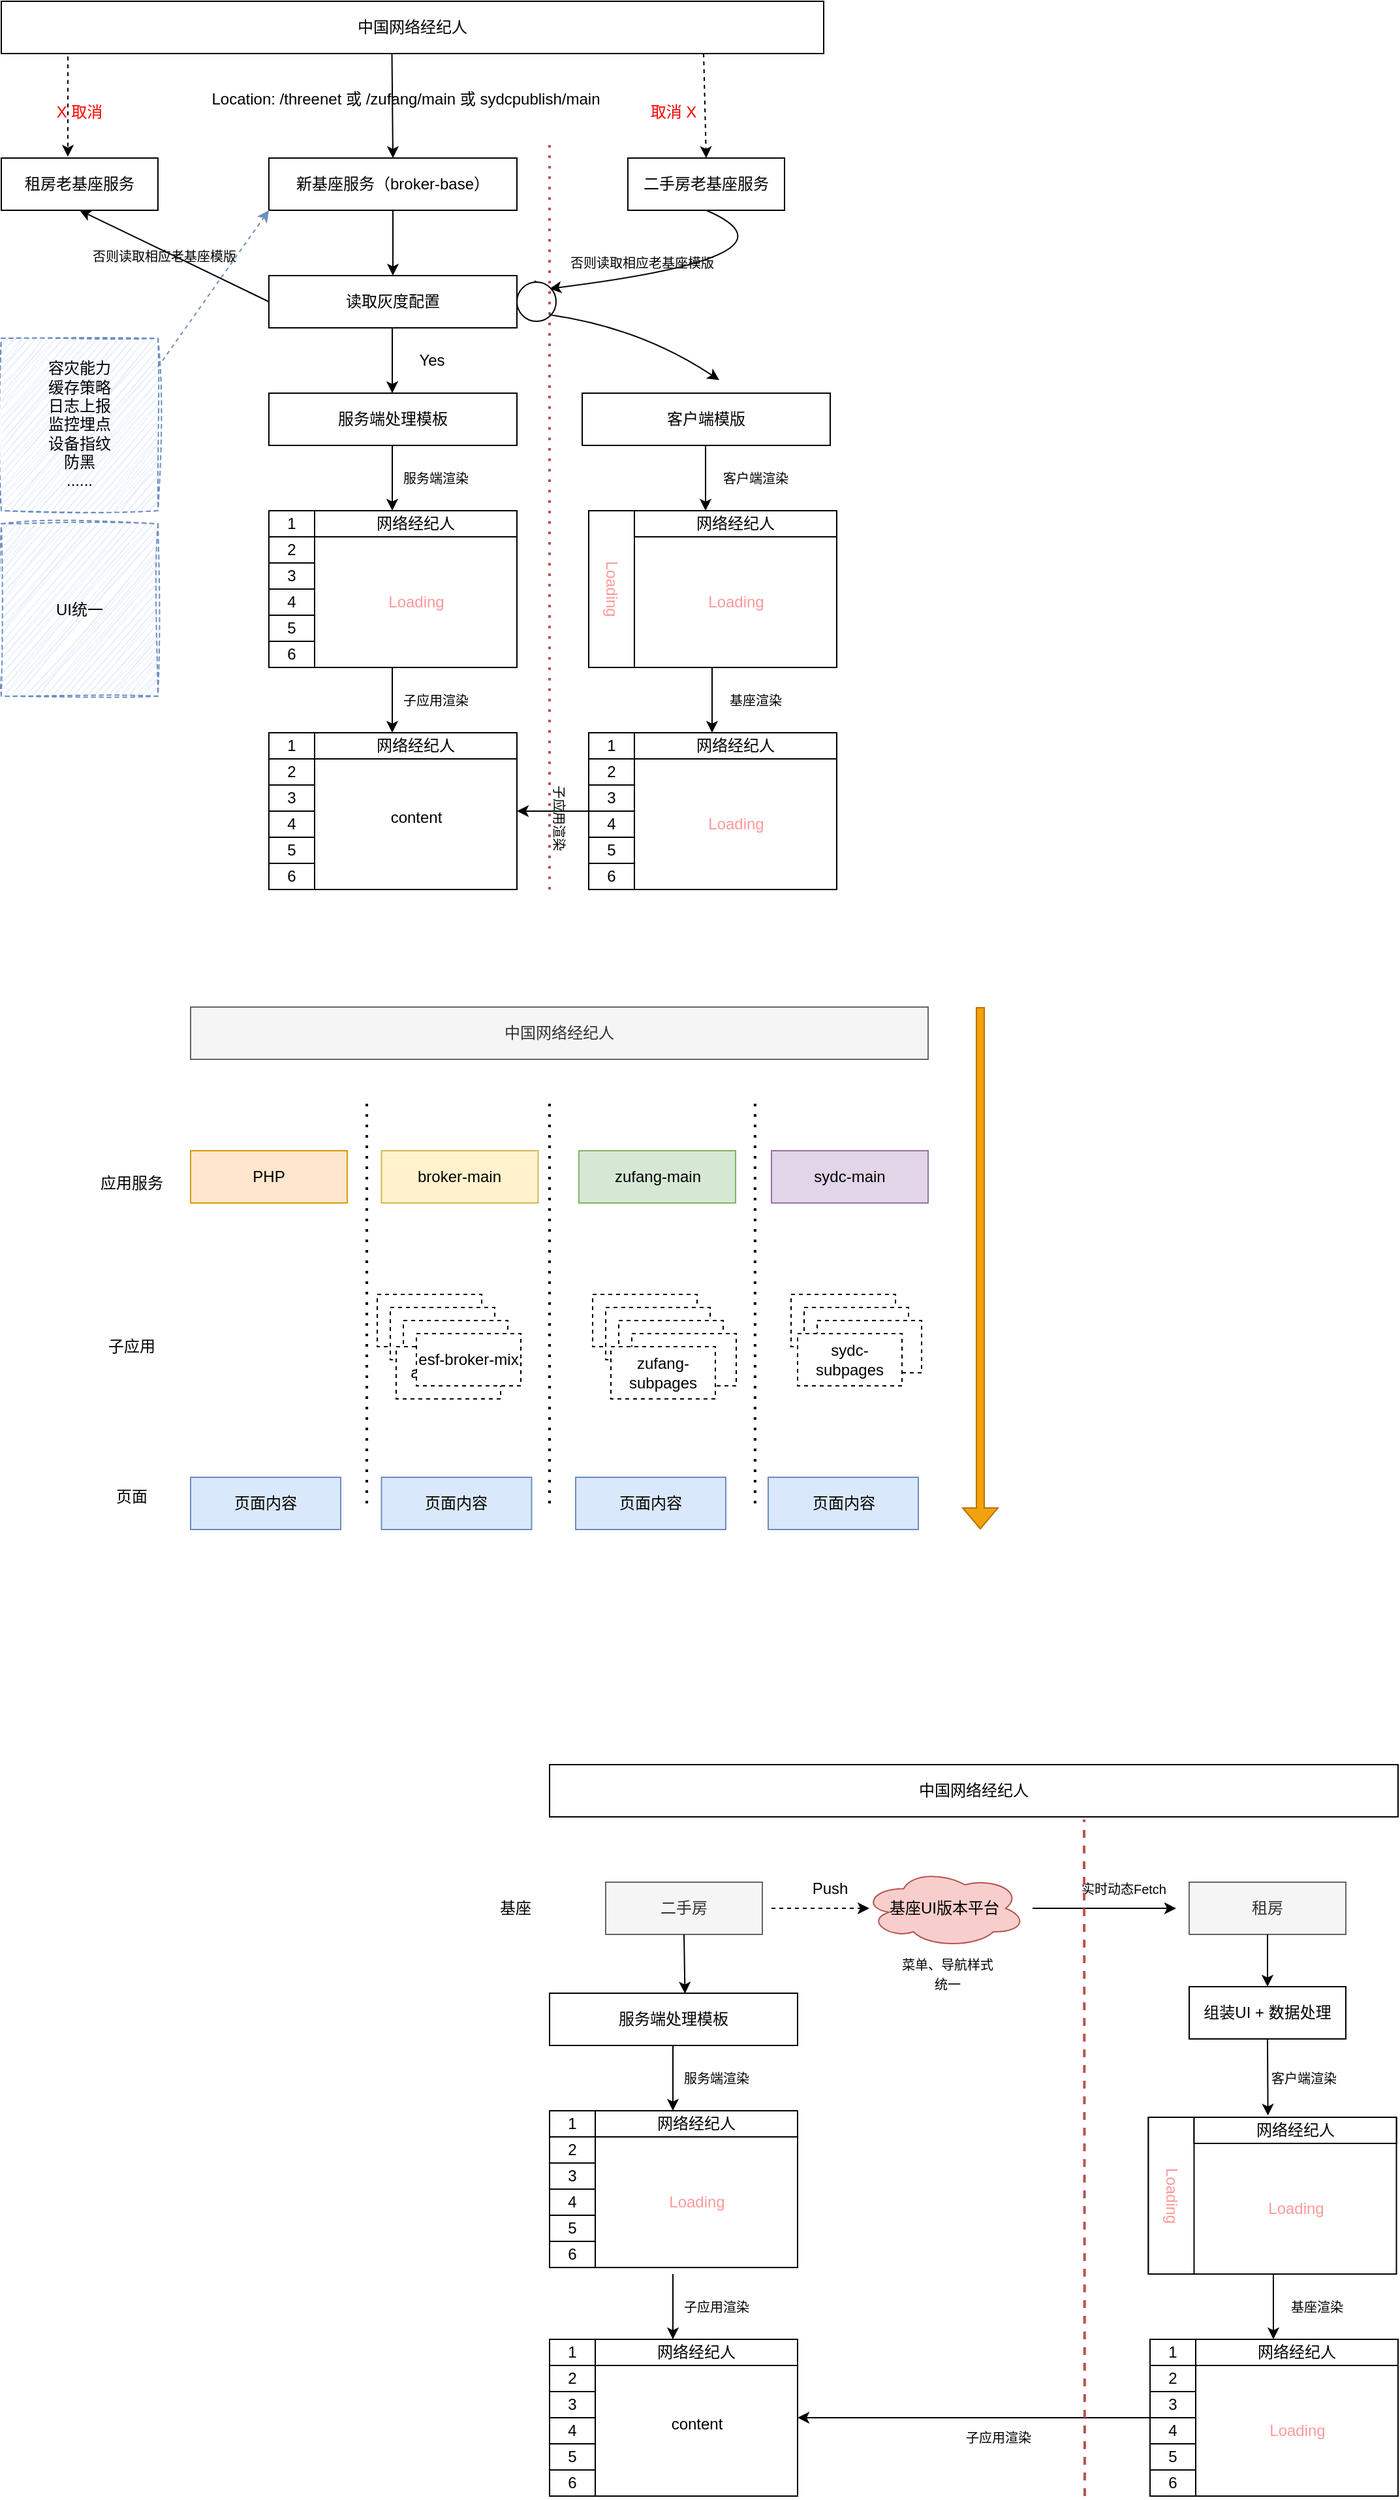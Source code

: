 <mxfile version="22.1.3" type="github">
  <diagram name="第 1 页" id="KboBQO40LJ166vQfK9up">
    <mxGraphModel dx="1593" dy="1011" grid="1" gridSize="10" guides="1" tooltips="1" connect="1" arrows="1" fold="1" page="1" pageScale="1" pageWidth="1654" pageHeight="2336" math="0" shadow="0">
      <root>
        <mxCell id="0" />
        <mxCell id="1" parent="0" />
        <mxCell id="LZNmQ3xyyFpSb8-bCFY_-2" value="中国网络经纪人" style="rounded=0;whiteSpace=wrap;html=1;" parent="1" vertex="1">
          <mxGeometry x="320" y="50" width="630" height="40" as="geometry" />
        </mxCell>
        <mxCell id="CjFGkRXVxmC30UTL341p-1" value="二手房老基座服务" style="rounded=0;whiteSpace=wrap;html=1;" vertex="1" parent="1">
          <mxGeometry x="800" y="170" width="120" height="40" as="geometry" />
        </mxCell>
        <mxCell id="CjFGkRXVxmC30UTL341p-2" value="新基座服务（broker-base）" style="rounded=0;whiteSpace=wrap;html=1;" vertex="1" parent="1">
          <mxGeometry x="525" y="170" width="190" height="40" as="geometry" />
        </mxCell>
        <mxCell id="CjFGkRXVxmC30UTL341p-3" value="租房老基座服务" style="rounded=0;whiteSpace=wrap;html=1;" vertex="1" parent="1">
          <mxGeometry x="320" y="170" width="120" height="40" as="geometry" />
        </mxCell>
        <mxCell id="CjFGkRXVxmC30UTL341p-8" value="读取灰度配置" style="rounded=0;whiteSpace=wrap;html=1;" vertex="1" parent="1">
          <mxGeometry x="525" y="260" width="190" height="40" as="geometry" />
        </mxCell>
        <mxCell id="CjFGkRXVxmC30UTL341p-9" value="服务端处理模板" style="rounded=0;whiteSpace=wrap;html=1;" vertex="1" parent="1">
          <mxGeometry x="525" y="350" width="190" height="40" as="geometry" />
        </mxCell>
        <mxCell id="CjFGkRXVxmC30UTL341p-10" value="" style="rounded=0;whiteSpace=wrap;html=1;" vertex="1" parent="1">
          <mxGeometry x="525" y="440" width="190" height="120" as="geometry" />
        </mxCell>
        <mxCell id="CjFGkRXVxmC30UTL341p-11" value="" style="endArrow=classic;html=1;rounded=0;exitX=0.5;exitY=1;exitDx=0;exitDy=0;entryX=0.5;entryY=0;entryDx=0;entryDy=0;" edge="1" parent="1" source="CjFGkRXVxmC30UTL341p-2" target="CjFGkRXVxmC30UTL341p-8">
          <mxGeometry width="50" height="50" relative="1" as="geometry">
            <mxPoint x="290" y="490" as="sourcePoint" />
            <mxPoint x="620" y="250" as="targetPoint" />
          </mxGeometry>
        </mxCell>
        <mxCell id="CjFGkRXVxmC30UTL341p-12" value="" style="endArrow=classic;html=1;rounded=0;exitX=0.5;exitY=1;exitDx=0;exitDy=0;entryX=0.5;entryY=0;entryDx=0;entryDy=0;" edge="1" parent="1">
          <mxGeometry width="50" height="50" relative="1" as="geometry">
            <mxPoint x="619.5" y="300" as="sourcePoint" />
            <mxPoint x="619.5" y="350" as="targetPoint" />
          </mxGeometry>
        </mxCell>
        <mxCell id="CjFGkRXVxmC30UTL341p-13" value="" style="endArrow=classic;html=1;rounded=0;exitX=0.5;exitY=1;exitDx=0;exitDy=0;entryX=0.5;entryY=0;entryDx=0;entryDy=0;" edge="1" parent="1">
          <mxGeometry width="50" height="50" relative="1" as="geometry">
            <mxPoint x="619.5" y="390" as="sourcePoint" />
            <mxPoint x="619.5" y="440" as="targetPoint" />
          </mxGeometry>
        </mxCell>
        <mxCell id="CjFGkRXVxmC30UTL341p-15" value="1" style="rounded=0;whiteSpace=wrap;html=1;" vertex="1" parent="1">
          <mxGeometry x="525" y="440" width="35" height="20" as="geometry" />
        </mxCell>
        <mxCell id="CjFGkRXVxmC30UTL341p-16" value="2" style="rounded=0;whiteSpace=wrap;html=1;" vertex="1" parent="1">
          <mxGeometry x="525" y="460" width="35" height="20" as="geometry" />
        </mxCell>
        <mxCell id="CjFGkRXVxmC30UTL341p-17" value="网络经纪人" style="rounded=0;whiteSpace=wrap;html=1;" vertex="1" parent="1">
          <mxGeometry x="560" y="440" width="155" height="20" as="geometry" />
        </mxCell>
        <mxCell id="CjFGkRXVxmC30UTL341p-18" value="3" style="rounded=0;whiteSpace=wrap;html=1;" vertex="1" parent="1">
          <mxGeometry x="525" y="480" width="35" height="20" as="geometry" />
        </mxCell>
        <mxCell id="CjFGkRXVxmC30UTL341p-19" value="4" style="rounded=0;whiteSpace=wrap;html=1;" vertex="1" parent="1">
          <mxGeometry x="525" y="500" width="35" height="20" as="geometry" />
        </mxCell>
        <mxCell id="CjFGkRXVxmC30UTL341p-20" value="5" style="rounded=0;whiteSpace=wrap;html=1;" vertex="1" parent="1">
          <mxGeometry x="525" y="520" width="35" height="20" as="geometry" />
        </mxCell>
        <mxCell id="CjFGkRXVxmC30UTL341p-21" value="6" style="rounded=0;whiteSpace=wrap;html=1;" vertex="1" parent="1">
          <mxGeometry x="525" y="540" width="35" height="20" as="geometry" />
        </mxCell>
        <mxCell id="CjFGkRXVxmC30UTL341p-22" value="&lt;font color=&quot;#ff9999&quot;&gt;Loading&lt;/font&gt;" style="rounded=0;whiteSpace=wrap;html=1;strokeColor=none;" vertex="1" parent="1">
          <mxGeometry x="578" y="480" width="120" height="60" as="geometry" />
        </mxCell>
        <mxCell id="CjFGkRXVxmC30UTL341p-23" value="" style="rounded=0;whiteSpace=wrap;html=1;" vertex="1" parent="1">
          <mxGeometry x="525" y="610" width="190" height="120" as="geometry" />
        </mxCell>
        <mxCell id="CjFGkRXVxmC30UTL341p-24" value="1" style="rounded=0;whiteSpace=wrap;html=1;" vertex="1" parent="1">
          <mxGeometry x="525" y="610" width="35" height="20" as="geometry" />
        </mxCell>
        <mxCell id="CjFGkRXVxmC30UTL341p-25" value="2" style="rounded=0;whiteSpace=wrap;html=1;" vertex="1" parent="1">
          <mxGeometry x="525" y="630" width="35" height="20" as="geometry" />
        </mxCell>
        <mxCell id="CjFGkRXVxmC30UTL341p-26" value="网络经纪人" style="rounded=0;whiteSpace=wrap;html=1;" vertex="1" parent="1">
          <mxGeometry x="560" y="610" width="155" height="20" as="geometry" />
        </mxCell>
        <mxCell id="CjFGkRXVxmC30UTL341p-27" value="3" style="rounded=0;whiteSpace=wrap;html=1;" vertex="1" parent="1">
          <mxGeometry x="525" y="650" width="35" height="20" as="geometry" />
        </mxCell>
        <mxCell id="CjFGkRXVxmC30UTL341p-28" value="4" style="rounded=0;whiteSpace=wrap;html=1;" vertex="1" parent="1">
          <mxGeometry x="525" y="670" width="35" height="20" as="geometry" />
        </mxCell>
        <mxCell id="CjFGkRXVxmC30UTL341p-29" value="5" style="rounded=0;whiteSpace=wrap;html=1;" vertex="1" parent="1">
          <mxGeometry x="525" y="690" width="35" height="20" as="geometry" />
        </mxCell>
        <mxCell id="CjFGkRXVxmC30UTL341p-30" value="6" style="rounded=0;whiteSpace=wrap;html=1;" vertex="1" parent="1">
          <mxGeometry x="525" y="710" width="35" height="20" as="geometry" />
        </mxCell>
        <mxCell id="CjFGkRXVxmC30UTL341p-33" value="content" style="text;html=1;strokeColor=none;fillColor=none;align=center;verticalAlign=middle;whiteSpace=wrap;rounded=0;" vertex="1" parent="1">
          <mxGeometry x="607.5" y="660" width="60" height="30" as="geometry" />
        </mxCell>
        <mxCell id="CjFGkRXVxmC30UTL341p-34" value="" style="endArrow=classic;html=1;rounded=0;exitX=0.5;exitY=1;exitDx=0;exitDy=0;entryX=0.5;entryY=0;entryDx=0;entryDy=0;" edge="1" parent="1">
          <mxGeometry width="50" height="50" relative="1" as="geometry">
            <mxPoint x="619.5" y="560" as="sourcePoint" />
            <mxPoint x="619.5" y="610" as="targetPoint" />
          </mxGeometry>
        </mxCell>
        <mxCell id="CjFGkRXVxmC30UTL341p-35" value="" style="endArrow=classic;html=1;rounded=0;exitX=0.475;exitY=1;exitDx=0;exitDy=0;entryX=0.5;entryY=0;entryDx=0;entryDy=0;exitPerimeter=0;" edge="1" parent="1" source="LZNmQ3xyyFpSb8-bCFY_-2" target="CjFGkRXVxmC30UTL341p-2">
          <mxGeometry width="50" height="50" relative="1" as="geometry">
            <mxPoint x="630" y="160" as="sourcePoint" />
            <mxPoint x="680" y="110" as="targetPoint" />
          </mxGeometry>
        </mxCell>
        <mxCell id="CjFGkRXVxmC30UTL341p-36" value="Location: /threenet 或 /zufang/main 或 sydcpublish/main" style="text;html=1;strokeColor=none;fillColor=none;align=center;verticalAlign=middle;whiteSpace=wrap;rounded=0;" vertex="1" parent="1">
          <mxGeometry x="450" y="110" width="360" height="30" as="geometry" />
        </mxCell>
        <mxCell id="CjFGkRXVxmC30UTL341p-37" value="" style="endArrow=classic;html=1;rounded=0;exitX=0.854;exitY=1;exitDx=0;exitDy=0;exitPerimeter=0;entryX=0.5;entryY=0;entryDx=0;entryDy=0;dashed=1;" edge="1" parent="1" source="LZNmQ3xyyFpSb8-bCFY_-2" target="CjFGkRXVxmC30UTL341p-1">
          <mxGeometry width="50" height="50" relative="1" as="geometry">
            <mxPoint x="920" y="130" as="sourcePoint" />
            <mxPoint x="970" y="80" as="targetPoint" />
          </mxGeometry>
        </mxCell>
        <mxCell id="CjFGkRXVxmC30UTL341p-38" value="" style="endArrow=classic;html=1;rounded=0;exitX=0.081;exitY=1.056;exitDx=0;exitDy=0;exitPerimeter=0;entryX=0.425;entryY=-0.025;entryDx=0;entryDy=0;entryPerimeter=0;dashed=1;" edge="1" parent="1" source="LZNmQ3xyyFpSb8-bCFY_-2" target="CjFGkRXVxmC30UTL341p-3">
          <mxGeometry width="50" height="50" relative="1" as="geometry">
            <mxPoint x="450" y="90" as="sourcePoint" />
            <mxPoint x="541" y="170" as="targetPoint" />
          </mxGeometry>
        </mxCell>
        <mxCell id="CjFGkRXVxmC30UTL341p-39" value="&lt;font color=&quot;#ff0000&quot;&gt;X 取消&lt;/font&gt;" style="text;html=1;strokeColor=none;fillColor=none;align=center;verticalAlign=middle;whiteSpace=wrap;rounded=0;" vertex="1" parent="1">
          <mxGeometry x="350" y="120" width="60" height="30" as="geometry" />
        </mxCell>
        <mxCell id="CjFGkRXVxmC30UTL341p-40" value="&lt;font color=&quot;#ff0000&quot;&gt;取消 X&lt;/font&gt;" style="text;html=1;strokeColor=none;fillColor=none;align=center;verticalAlign=middle;whiteSpace=wrap;rounded=0;" vertex="1" parent="1">
          <mxGeometry x="805" y="120" width="60" height="30" as="geometry" />
        </mxCell>
        <mxCell id="CjFGkRXVxmC30UTL341p-41" value="Yes" style="text;html=1;strokeColor=none;fillColor=none;align=center;verticalAlign=middle;whiteSpace=wrap;rounded=0;" vertex="1" parent="1">
          <mxGeometry x="620" y="310" width="60" height="30" as="geometry" />
        </mxCell>
        <mxCell id="CjFGkRXVxmC30UTL341p-43" value="" style="curved=1;endArrow=classic;html=1;rounded=0;exitX=0.5;exitY=1;exitDx=0;exitDy=0;" edge="1" parent="1" source="CjFGkRXVxmC30UTL341p-1">
          <mxGeometry width="50" height="50" relative="1" as="geometry">
            <mxPoint x="901.96" y="265" as="sourcePoint" />
            <mxPoint x="740" y="270" as="targetPoint" />
            <Array as="points">
              <mxPoint x="941.96" y="245" />
            </Array>
          </mxGeometry>
        </mxCell>
        <mxCell id="CjFGkRXVxmC30UTL341p-44" value="" style="curved=1;endArrow=classic;html=1;rounded=0;exitX=0;exitY=0.5;exitDx=0;exitDy=0;entryX=0.5;entryY=1;entryDx=0;entryDy=0;" edge="1" parent="1" source="CjFGkRXVxmC30UTL341p-8" target="CjFGkRXVxmC30UTL341p-3">
          <mxGeometry width="50" height="50" relative="1" as="geometry">
            <mxPoint x="300" y="300" as="sourcePoint" />
            <mxPoint x="460" y="190" as="targetPoint" />
            <Array as="points" />
          </mxGeometry>
        </mxCell>
        <mxCell id="CjFGkRXVxmC30UTL341p-45" value="&lt;font style=&quot;font-size: 10px;&quot;&gt;否则读取相应老基座模版&lt;/font&gt;" style="text;html=1;strokeColor=none;fillColor=none;align=center;verticalAlign=middle;whiteSpace=wrap;rounded=0;" vertex="1" parent="1">
          <mxGeometry x="731.25" y="235" width="160" height="30" as="geometry" />
        </mxCell>
        <mxCell id="CjFGkRXVxmC30UTL341p-49" value="&lt;font style=&quot;font-size: 10px;&quot;&gt;否则读取相应老基座模版&lt;/font&gt;" style="text;html=1;strokeColor=none;fillColor=none;align=center;verticalAlign=middle;whiteSpace=wrap;rounded=0;" vertex="1" parent="1">
          <mxGeometry x="365" y="230" width="160" height="30" as="geometry" />
        </mxCell>
        <mxCell id="CjFGkRXVxmC30UTL341p-50" value="&lt;font style=&quot;font-size: 10px;&quot;&gt;服务端渲染&lt;/font&gt;" style="text;html=1;strokeColor=none;fillColor=none;align=center;verticalAlign=middle;whiteSpace=wrap;rounded=0;" vertex="1" parent="1">
          <mxGeometry x="608" y="400" width="90" height="30" as="geometry" />
        </mxCell>
        <mxCell id="CjFGkRXVxmC30UTL341p-51" value="客户端模版" style="rounded=0;whiteSpace=wrap;html=1;" vertex="1" parent="1">
          <mxGeometry x="765" y="350" width="190" height="40" as="geometry" />
        </mxCell>
        <mxCell id="CjFGkRXVxmC30UTL341p-54" value="" style="endArrow=classic;html=1;rounded=0;entryX=0.447;entryY=-0.05;entryDx=0;entryDy=0;entryPerimeter=0;" edge="1" parent="1" target="CjFGkRXVxmC30UTL341p-53">
          <mxGeometry width="50" height="50" relative="1" as="geometry">
            <mxPoint x="740" y="280" as="sourcePoint" />
            <mxPoint x="850" y="348" as="targetPoint" />
          </mxGeometry>
        </mxCell>
        <mxCell id="CjFGkRXVxmC30UTL341p-53" value="" style="ellipse;whiteSpace=wrap;html=1;aspect=fixed;" vertex="1" parent="1">
          <mxGeometry x="715" y="265" width="30" height="30" as="geometry" />
        </mxCell>
        <mxCell id="CjFGkRXVxmC30UTL341p-55" value="" style="rounded=0;whiteSpace=wrap;html=1;" vertex="1" parent="1">
          <mxGeometry x="770" y="440" width="190" height="120" as="geometry" />
        </mxCell>
        <mxCell id="CjFGkRXVxmC30UTL341p-56" value="" style="rounded=0;whiteSpace=wrap;html=1;" vertex="1" parent="1">
          <mxGeometry x="770" y="440" width="35" height="120" as="geometry" />
        </mxCell>
        <mxCell id="CjFGkRXVxmC30UTL341p-58" value="网络经纪人" style="rounded=0;whiteSpace=wrap;html=1;" vertex="1" parent="1">
          <mxGeometry x="805" y="440" width="155" height="20" as="geometry" />
        </mxCell>
        <mxCell id="CjFGkRXVxmC30UTL341p-63" value="&lt;font color=&quot;#ff9999&quot;&gt;Loading&lt;/font&gt;" style="rounded=0;whiteSpace=wrap;html=1;strokeColor=none;" vertex="1" parent="1">
          <mxGeometry x="823" y="480" width="120" height="60" as="geometry" />
        </mxCell>
        <mxCell id="CjFGkRXVxmC30UTL341p-64" value="" style="rounded=0;whiteSpace=wrap;html=1;" vertex="1" parent="1">
          <mxGeometry x="770" y="610" width="190" height="120" as="geometry" />
        </mxCell>
        <mxCell id="CjFGkRXVxmC30UTL341p-65" value="1" style="rounded=0;whiteSpace=wrap;html=1;" vertex="1" parent="1">
          <mxGeometry x="770" y="610" width="35" height="20" as="geometry" />
        </mxCell>
        <mxCell id="CjFGkRXVxmC30UTL341p-66" value="2" style="rounded=0;whiteSpace=wrap;html=1;" vertex="1" parent="1">
          <mxGeometry x="770" y="630" width="35" height="20" as="geometry" />
        </mxCell>
        <mxCell id="CjFGkRXVxmC30UTL341p-67" value="网络经纪人" style="rounded=0;whiteSpace=wrap;html=1;" vertex="1" parent="1">
          <mxGeometry x="805" y="610" width="155" height="20" as="geometry" />
        </mxCell>
        <mxCell id="CjFGkRXVxmC30UTL341p-68" value="3" style="rounded=0;whiteSpace=wrap;html=1;" vertex="1" parent="1">
          <mxGeometry x="770" y="650" width="35" height="20" as="geometry" />
        </mxCell>
        <mxCell id="CjFGkRXVxmC30UTL341p-69" value="4" style="rounded=0;whiteSpace=wrap;html=1;" vertex="1" parent="1">
          <mxGeometry x="770" y="670" width="35" height="20" as="geometry" />
        </mxCell>
        <mxCell id="CjFGkRXVxmC30UTL341p-70" value="5" style="rounded=0;whiteSpace=wrap;html=1;" vertex="1" parent="1">
          <mxGeometry x="770" y="690" width="35" height="20" as="geometry" />
        </mxCell>
        <mxCell id="CjFGkRXVxmC30UTL341p-71" value="6" style="rounded=0;whiteSpace=wrap;html=1;" vertex="1" parent="1">
          <mxGeometry x="770" y="710" width="35" height="20" as="geometry" />
        </mxCell>
        <mxCell id="CjFGkRXVxmC30UTL341p-73" value="" style="endArrow=classic;html=1;rounded=0;exitX=0.5;exitY=1;exitDx=0;exitDy=0;entryX=0.5;entryY=0;entryDx=0;entryDy=0;" edge="1" parent="1">
          <mxGeometry width="50" height="50" relative="1" as="geometry">
            <mxPoint x="864.5" y="560" as="sourcePoint" />
            <mxPoint x="864.5" y="610" as="targetPoint" />
          </mxGeometry>
        </mxCell>
        <mxCell id="CjFGkRXVxmC30UTL341p-74" value="&lt;font style=&quot;font-size: 10px;&quot;&gt;客户端渲染&lt;/font&gt;" style="text;html=1;strokeColor=none;fillColor=none;align=center;verticalAlign=middle;whiteSpace=wrap;rounded=0;" vertex="1" parent="1">
          <mxGeometry x="853" y="400" width="90" height="30" as="geometry" />
        </mxCell>
        <mxCell id="CjFGkRXVxmC30UTL341p-75" value="&lt;font color=&quot;#ff9999&quot;&gt;Loading&lt;/font&gt;" style="rounded=0;whiteSpace=wrap;html=1;strokeColor=none;rotation=90;" vertex="1" parent="1">
          <mxGeometry x="731.25" y="485" width="112.5" height="30" as="geometry" />
        </mxCell>
        <mxCell id="CjFGkRXVxmC30UTL341p-77" value="&lt;font color=&quot;#ff9999&quot;&gt;Loading&lt;/font&gt;" style="rounded=0;whiteSpace=wrap;html=1;strokeColor=none;" vertex="1" parent="1">
          <mxGeometry x="823" y="650" width="120" height="60" as="geometry" />
        </mxCell>
        <mxCell id="CjFGkRXVxmC30UTL341p-78" value="" style="endArrow=classic;html=1;rounded=0;exitX=0.5;exitY=1;exitDx=0;exitDy=0;entryX=0.5;entryY=0;entryDx=0;entryDy=0;" edge="1" parent="1">
          <mxGeometry width="50" height="50" relative="1" as="geometry">
            <mxPoint x="859.5" y="390" as="sourcePoint" />
            <mxPoint x="859.5" y="440" as="targetPoint" />
          </mxGeometry>
        </mxCell>
        <mxCell id="CjFGkRXVxmC30UTL341p-79" value="" style="endArrow=classic;html=1;rounded=0;exitX=0;exitY=0;exitDx=0;exitDy=0;entryX=1;entryY=0.5;entryDx=0;entryDy=0;" edge="1" parent="1" source="CjFGkRXVxmC30UTL341p-69" target="CjFGkRXVxmC30UTL341p-23">
          <mxGeometry width="50" height="50" relative="1" as="geometry">
            <mxPoint x="884.5" y="580" as="sourcePoint" />
            <mxPoint x="884.5" y="630" as="targetPoint" />
          </mxGeometry>
        </mxCell>
        <mxCell id="CjFGkRXVxmC30UTL341p-81" value="中国网络经纪人" style="rounded=0;whiteSpace=wrap;html=1;fillColor=#f5f5f5;fontColor=#333333;strokeColor=#666666;" vertex="1" parent="1">
          <mxGeometry x="465" y="820" width="565" height="40" as="geometry" />
        </mxCell>
        <mxCell id="CjFGkRXVxmC30UTL341p-82" value="PHP" style="rounded=0;whiteSpace=wrap;html=1;fillColor=#ffe6cc;strokeColor=#d79b00;" vertex="1" parent="1">
          <mxGeometry x="465" y="930" width="120" height="40" as="geometry" />
        </mxCell>
        <mxCell id="CjFGkRXVxmC30UTL341p-83" value="broker-main" style="rounded=0;whiteSpace=wrap;html=1;fillColor=#fff2cc;strokeColor=#d6b656;" vertex="1" parent="1">
          <mxGeometry x="611.25" y="930" width="120" height="40" as="geometry" />
        </mxCell>
        <mxCell id="CjFGkRXVxmC30UTL341p-84" value="租房" style="rounded=0;whiteSpace=wrap;html=1;fillColor=#f5f5f5;fontColor=#333333;strokeColor=#666666;" vertex="1" parent="1">
          <mxGeometry x="1230" y="1490" width="120" height="40" as="geometry" />
        </mxCell>
        <mxCell id="CjFGkRXVxmC30UTL341p-85" value="sydc-main" style="rounded=0;whiteSpace=wrap;html=1;fillColor=#e1d5e7;strokeColor=#9673a6;" vertex="1" parent="1">
          <mxGeometry x="910" y="930" width="120" height="40" as="geometry" />
        </mxCell>
        <mxCell id="CjFGkRXVxmC30UTL341p-86" value="broker-web" style="rounded=0;whiteSpace=wrap;html=1;dashed=1;" vertex="1" parent="1">
          <mxGeometry x="608" y="1040" width="80" height="40" as="geometry" />
        </mxCell>
        <mxCell id="CjFGkRXVxmC30UTL341p-87" value="esf-web" style="rounded=0;whiteSpace=wrap;html=1;dashed=1;" vertex="1" parent="1">
          <mxGeometry x="618" y="1050" width="80" height="40" as="geometry" />
        </mxCell>
        <mxCell id="CjFGkRXVxmC30UTL341p-88" value="esf-shikan" style="rounded=0;whiteSpace=wrap;html=1;dashed=1;" vertex="1" parent="1">
          <mxGeometry x="628" y="1060" width="80" height="40" as="geometry" />
        </mxCell>
        <mxCell id="CjFGkRXVxmC30UTL341p-90" value="aifang-web" style="rounded=0;whiteSpace=wrap;html=1;dashed=1;" vertex="1" parent="1">
          <mxGeometry x="622.5" y="1080" width="80" height="40" as="geometry" />
        </mxCell>
        <mxCell id="CjFGkRXVxmC30UTL341p-91" value="..." style="rounded=0;whiteSpace=wrap;html=1;dashed=1;" vertex="1" parent="1">
          <mxGeometry x="773" y="1040" width="80" height="40" as="geometry" />
        </mxCell>
        <mxCell id="CjFGkRXVxmC30UTL341p-95" value="..." style="rounded=0;whiteSpace=wrap;html=1;dashed=1;" vertex="1" parent="1">
          <mxGeometry x="925" y="1040" width="80" height="40" as="geometry" />
        </mxCell>
        <mxCell id="CjFGkRXVxmC30UTL341p-97" value="页面内容" style="rounded=0;whiteSpace=wrap;html=1;fillColor=#dae8fc;strokeColor=#6c8ebf;" vertex="1" parent="1">
          <mxGeometry x="465" y="1180" width="115" height="40" as="geometry" />
        </mxCell>
        <mxCell id="CjFGkRXVxmC30UTL341p-103" value="" style="shape=flexArrow;endArrow=classic;html=1;rounded=0;endSize=5;startSize=5;strokeWidth=1;width=6;startWidth=16;endWidth=20;fillColor=#f0a30a;strokeColor=#BD7000;" edge="1" parent="1">
          <mxGeometry width="50" height="50" relative="1" as="geometry">
            <mxPoint x="1070" y="820" as="sourcePoint" />
            <mxPoint x="1070" y="1220" as="targetPoint" />
          </mxGeometry>
        </mxCell>
        <mxCell id="CjFGkRXVxmC30UTL341p-104" value="应用服务" style="text;html=1;strokeColor=none;fillColor=none;align=center;verticalAlign=middle;whiteSpace=wrap;rounded=0;" vertex="1" parent="1">
          <mxGeometry x="390" y="940" width="60" height="30" as="geometry" />
        </mxCell>
        <mxCell id="CjFGkRXVxmC30UTL341p-105" value="子应用" style="text;html=1;strokeColor=none;fillColor=none;align=center;verticalAlign=middle;whiteSpace=wrap;rounded=0;" vertex="1" parent="1">
          <mxGeometry x="390" y="1065" width="60" height="30" as="geometry" />
        </mxCell>
        <mxCell id="CjFGkRXVxmC30UTL341p-106" value="页面" style="text;html=1;strokeColor=none;fillColor=none;align=center;verticalAlign=middle;whiteSpace=wrap;rounded=0;" vertex="1" parent="1">
          <mxGeometry x="390" y="1180" width="60" height="30" as="geometry" />
        </mxCell>
        <mxCell id="CjFGkRXVxmC30UTL341p-107" value="&lt;span style=&quot;font-size: 10px;&quot;&gt;子应用渲染&lt;/span&gt;" style="text;html=1;strokeColor=none;fillColor=none;align=center;verticalAlign=middle;whiteSpace=wrap;rounded=0;" vertex="1" parent="1">
          <mxGeometry x="608" y="570" width="90" height="30" as="geometry" />
        </mxCell>
        <mxCell id="CjFGkRXVxmC30UTL341p-108" value="&lt;span style=&quot;font-size: 10px;&quot;&gt;基座渲染&lt;/span&gt;" style="text;html=1;strokeColor=none;fillColor=none;align=center;verticalAlign=middle;whiteSpace=wrap;rounded=0;" vertex="1" parent="1">
          <mxGeometry x="853" y="570" width="90" height="30" as="geometry" />
        </mxCell>
        <mxCell id="CjFGkRXVxmC30UTL341p-109" value="&lt;span style=&quot;font-size: 10px;&quot;&gt;子应用渲染&lt;/span&gt;" style="text;html=1;strokeColor=none;fillColor=none;align=center;verticalAlign=middle;whiteSpace=wrap;rounded=0;rotation=90;" vertex="1" parent="1">
          <mxGeometry x="702.5" y="660" width="90" height="30" as="geometry" />
        </mxCell>
        <mxCell id="CjFGkRXVxmC30UTL341p-110" value="" style="endArrow=none;dashed=1;html=1;dashPattern=1 3;strokeWidth=2;rounded=0;fillColor=#f8cecc;strokeColor=#b85450;" edge="1" parent="1">
          <mxGeometry width="50" height="50" relative="1" as="geometry">
            <mxPoint x="740" y="730" as="sourcePoint" />
            <mxPoint x="740" y="160" as="targetPoint" />
          </mxGeometry>
        </mxCell>
        <mxCell id="CjFGkRXVxmC30UTL341p-112" value="中国网络经纪人" style="rounded=0;whiteSpace=wrap;html=1;" vertex="1" parent="1">
          <mxGeometry x="740" y="1400" width="650" height="40" as="geometry" />
        </mxCell>
        <mxCell id="CjFGkRXVxmC30UTL341p-114" value="基座UI版本平台" style="ellipse;shape=cloud;whiteSpace=wrap;html=1;fillColor=#f8cecc;strokeColor=#b85450;" vertex="1" parent="1">
          <mxGeometry x="980" y="1480" width="125" height="60" as="geometry" />
        </mxCell>
        <mxCell id="CjFGkRXVxmC30UTL341p-115" value="二手房" style="rounded=0;whiteSpace=wrap;html=1;fillColor=#f5f5f5;strokeColor=#666666;fontColor=#333333;" vertex="1" parent="1">
          <mxGeometry x="783" y="1490" width="120" height="40" as="geometry" />
        </mxCell>
        <mxCell id="CjFGkRXVxmC30UTL341p-118" value="&lt;font style=&quot;font-size: 10px;&quot;&gt;实时动态Fetch&lt;/font&gt;" style="text;html=1;strokeColor=none;fillColor=none;align=center;verticalAlign=middle;whiteSpace=wrap;rounded=0;" vertex="1" parent="1">
          <mxGeometry x="1140" y="1480" width="80" height="30" as="geometry" />
        </mxCell>
        <mxCell id="CjFGkRXVxmC30UTL341p-119" value="" style="endArrow=classic;html=1;rounded=0;dashed=1;entryX=1;entryY=1;entryDx=0;entryDy=0;" edge="1" parent="1" target="CjFGkRXVxmC30UTL341p-121">
          <mxGeometry width="50" height="50" relative="1" as="geometry">
            <mxPoint x="910" y="1510" as="sourcePoint" />
            <mxPoint x="1000" y="1510" as="targetPoint" />
          </mxGeometry>
        </mxCell>
        <mxCell id="CjFGkRXVxmC30UTL341p-120" value="" style="endArrow=classic;html=1;rounded=0;" edge="1" parent="1">
          <mxGeometry width="50" height="50" relative="1" as="geometry">
            <mxPoint x="1110" y="1510" as="sourcePoint" />
            <mxPoint x="1220" y="1510" as="targetPoint" />
          </mxGeometry>
        </mxCell>
        <mxCell id="CjFGkRXVxmC30UTL341p-121" value="Push" style="text;html=1;strokeColor=none;fillColor=none;align=center;verticalAlign=middle;whiteSpace=wrap;rounded=0;" vertex="1" parent="1">
          <mxGeometry x="925" y="1480" width="60" height="30" as="geometry" />
        </mxCell>
        <mxCell id="CjFGkRXVxmC30UTL341p-122" value="基座" style="text;html=1;strokeColor=none;fillColor=none;align=center;verticalAlign=middle;whiteSpace=wrap;rounded=0;" vertex="1" parent="1">
          <mxGeometry x="688" y="1495" width="52" height="30" as="geometry" />
        </mxCell>
        <mxCell id="CjFGkRXVxmC30UTL341p-123" value="组装UI + 数据处理" style="rounded=0;whiteSpace=wrap;html=1;" vertex="1" parent="1">
          <mxGeometry x="1230" y="1570" width="120" height="40" as="geometry" />
        </mxCell>
        <mxCell id="CjFGkRXVxmC30UTL341p-124" value="" style="endArrow=classic;html=1;rounded=0;exitX=0.5;exitY=1;exitDx=0;exitDy=0;entryX=0.5;entryY=0;entryDx=0;entryDy=0;" edge="1" parent="1" source="CjFGkRXVxmC30UTL341p-84" target="CjFGkRXVxmC30UTL341p-123">
          <mxGeometry width="50" height="50" relative="1" as="geometry">
            <mxPoint x="820" y="1780" as="sourcePoint" />
            <mxPoint x="870" y="1730" as="targetPoint" />
          </mxGeometry>
        </mxCell>
        <mxCell id="CjFGkRXVxmC30UTL341p-126" value="" style="rounded=0;whiteSpace=wrap;html=1;" vertex="1" parent="1">
          <mxGeometry x="1198.75" y="1670" width="190" height="120" as="geometry" />
        </mxCell>
        <mxCell id="CjFGkRXVxmC30UTL341p-127" value="" style="rounded=0;whiteSpace=wrap;html=1;" vertex="1" parent="1">
          <mxGeometry x="1198.75" y="1670" width="35" height="120" as="geometry" />
        </mxCell>
        <mxCell id="CjFGkRXVxmC30UTL341p-128" value="网络经纪人" style="rounded=0;whiteSpace=wrap;html=1;" vertex="1" parent="1">
          <mxGeometry x="1233.75" y="1670" width="155" height="20" as="geometry" />
        </mxCell>
        <mxCell id="CjFGkRXVxmC30UTL341p-129" value="&lt;font color=&quot;#ff9999&quot;&gt;Loading&lt;/font&gt;" style="rounded=0;whiteSpace=wrap;html=1;strokeColor=none;" vertex="1" parent="1">
          <mxGeometry x="1251.75" y="1710" width="120" height="60" as="geometry" />
        </mxCell>
        <mxCell id="CjFGkRXVxmC30UTL341p-130" value="&lt;font color=&quot;#ff9999&quot;&gt;Loading&lt;/font&gt;" style="rounded=0;whiteSpace=wrap;html=1;strokeColor=none;rotation=90;" vertex="1" parent="1">
          <mxGeometry x="1160" y="1715" width="112.5" height="30" as="geometry" />
        </mxCell>
        <mxCell id="CjFGkRXVxmC30UTL341p-131" value="" style="endArrow=classic;html=1;rounded=0;exitX=0.5;exitY=1;exitDx=0;exitDy=0;entryX=0.365;entryY=-0.067;entryDx=0;entryDy=0;entryPerimeter=0;" edge="1" parent="1" source="CjFGkRXVxmC30UTL341p-123" target="CjFGkRXVxmC30UTL341p-128">
          <mxGeometry width="50" height="50" relative="1" as="geometry">
            <mxPoint x="1300" y="1540" as="sourcePoint" />
            <mxPoint x="1300" y="1573" as="targetPoint" />
          </mxGeometry>
        </mxCell>
        <mxCell id="CjFGkRXVxmC30UTL341p-132" value="" style="rounded=0;whiteSpace=wrap;html=1;" vertex="1" parent="1">
          <mxGeometry x="740" y="1840" width="190" height="120" as="geometry" />
        </mxCell>
        <mxCell id="CjFGkRXVxmC30UTL341p-133" value="1" style="rounded=0;whiteSpace=wrap;html=1;" vertex="1" parent="1">
          <mxGeometry x="740" y="1840" width="35" height="20" as="geometry" />
        </mxCell>
        <mxCell id="CjFGkRXVxmC30UTL341p-134" value="2" style="rounded=0;whiteSpace=wrap;html=1;" vertex="1" parent="1">
          <mxGeometry x="740" y="1860" width="35" height="20" as="geometry" />
        </mxCell>
        <mxCell id="CjFGkRXVxmC30UTL341p-135" value="网络经纪人" style="rounded=0;whiteSpace=wrap;html=1;" vertex="1" parent="1">
          <mxGeometry x="775" y="1840" width="155" height="20" as="geometry" />
        </mxCell>
        <mxCell id="CjFGkRXVxmC30UTL341p-136" value="3" style="rounded=0;whiteSpace=wrap;html=1;" vertex="1" parent="1">
          <mxGeometry x="740" y="1880" width="35" height="20" as="geometry" />
        </mxCell>
        <mxCell id="CjFGkRXVxmC30UTL341p-137" value="4" style="rounded=0;whiteSpace=wrap;html=1;" vertex="1" parent="1">
          <mxGeometry x="740" y="1900" width="35" height="20" as="geometry" />
        </mxCell>
        <mxCell id="CjFGkRXVxmC30UTL341p-138" value="5" style="rounded=0;whiteSpace=wrap;html=1;" vertex="1" parent="1">
          <mxGeometry x="740" y="1920" width="35" height="20" as="geometry" />
        </mxCell>
        <mxCell id="CjFGkRXVxmC30UTL341p-139" value="6" style="rounded=0;whiteSpace=wrap;html=1;" vertex="1" parent="1">
          <mxGeometry x="740" y="1940" width="35" height="20" as="geometry" />
        </mxCell>
        <mxCell id="CjFGkRXVxmC30UTL341p-140" value="content" style="text;html=1;strokeColor=none;fillColor=none;align=center;verticalAlign=middle;whiteSpace=wrap;rounded=0;" vertex="1" parent="1">
          <mxGeometry x="822.5" y="1890" width="60" height="30" as="geometry" />
        </mxCell>
        <mxCell id="CjFGkRXVxmC30UTL341p-141" value="" style="endArrow=classic;html=1;rounded=0;exitX=0.5;exitY=1;exitDx=0;exitDy=0;entryX=0.5;entryY=0;entryDx=0;entryDy=0;" edge="1" parent="1">
          <mxGeometry width="50" height="50" relative="1" as="geometry">
            <mxPoint x="834.5" y="1790" as="sourcePoint" />
            <mxPoint x="834.5" y="1840" as="targetPoint" />
          </mxGeometry>
        </mxCell>
        <mxCell id="CjFGkRXVxmC30UTL341p-142" value="" style="rounded=0;whiteSpace=wrap;html=1;" vertex="1" parent="1">
          <mxGeometry x="1200" y="1840" width="190" height="120" as="geometry" />
        </mxCell>
        <mxCell id="CjFGkRXVxmC30UTL341p-143" value="1" style="rounded=0;whiteSpace=wrap;html=1;" vertex="1" parent="1">
          <mxGeometry x="1200" y="1840" width="35" height="20" as="geometry" />
        </mxCell>
        <mxCell id="CjFGkRXVxmC30UTL341p-144" value="2" style="rounded=0;whiteSpace=wrap;html=1;" vertex="1" parent="1">
          <mxGeometry x="1200" y="1860" width="35" height="20" as="geometry" />
        </mxCell>
        <mxCell id="CjFGkRXVxmC30UTL341p-145" value="网络经纪人" style="rounded=0;whiteSpace=wrap;html=1;" vertex="1" parent="1">
          <mxGeometry x="1235" y="1840" width="155" height="20" as="geometry" />
        </mxCell>
        <mxCell id="CjFGkRXVxmC30UTL341p-146" value="3" style="rounded=0;whiteSpace=wrap;html=1;" vertex="1" parent="1">
          <mxGeometry x="1200" y="1880" width="35" height="20" as="geometry" />
        </mxCell>
        <mxCell id="CjFGkRXVxmC30UTL341p-147" value="4" style="rounded=0;whiteSpace=wrap;html=1;" vertex="1" parent="1">
          <mxGeometry x="1200" y="1900" width="35" height="20" as="geometry" />
        </mxCell>
        <mxCell id="CjFGkRXVxmC30UTL341p-148" value="5" style="rounded=0;whiteSpace=wrap;html=1;" vertex="1" parent="1">
          <mxGeometry x="1200" y="1920" width="35" height="20" as="geometry" />
        </mxCell>
        <mxCell id="CjFGkRXVxmC30UTL341p-149" value="6" style="rounded=0;whiteSpace=wrap;html=1;" vertex="1" parent="1">
          <mxGeometry x="1200" y="1940" width="35" height="20" as="geometry" />
        </mxCell>
        <mxCell id="CjFGkRXVxmC30UTL341p-150" value="" style="endArrow=classic;html=1;rounded=0;exitX=0.5;exitY=1;exitDx=0;exitDy=0;entryX=0.5;entryY=0;entryDx=0;entryDy=0;" edge="1" parent="1">
          <mxGeometry width="50" height="50" relative="1" as="geometry">
            <mxPoint x="1294.5" y="1790" as="sourcePoint" />
            <mxPoint x="1294.5" y="1840" as="targetPoint" />
          </mxGeometry>
        </mxCell>
        <mxCell id="CjFGkRXVxmC30UTL341p-151" value="&lt;font color=&quot;#ff9999&quot;&gt;Loading&lt;/font&gt;" style="rounded=0;whiteSpace=wrap;html=1;strokeColor=none;" vertex="1" parent="1">
          <mxGeometry x="1253" y="1880" width="120" height="60" as="geometry" />
        </mxCell>
        <mxCell id="CjFGkRXVxmC30UTL341p-152" value="" style="endArrow=classic;html=1;rounded=0;exitX=0;exitY=0;exitDx=0;exitDy=0;entryX=1;entryY=0.5;entryDx=0;entryDy=0;" edge="1" parent="1" source="CjFGkRXVxmC30UTL341p-147" target="CjFGkRXVxmC30UTL341p-132">
          <mxGeometry width="50" height="50" relative="1" as="geometry">
            <mxPoint x="1314.5" y="1810" as="sourcePoint" />
            <mxPoint x="1314.5" y="1860" as="targetPoint" />
          </mxGeometry>
        </mxCell>
        <mxCell id="CjFGkRXVxmC30UTL341p-153" value="&lt;span style=&quot;font-size: 10px;&quot;&gt;子应用渲染&lt;/span&gt;" style="text;html=1;strokeColor=none;fillColor=none;align=center;verticalAlign=middle;whiteSpace=wrap;rounded=0;" vertex="1" parent="1">
          <mxGeometry x="823" y="1800" width="90" height="30" as="geometry" />
        </mxCell>
        <mxCell id="CjFGkRXVxmC30UTL341p-154" value="&lt;span style=&quot;font-size: 10px;&quot;&gt;基座渲染&lt;/span&gt;" style="text;html=1;strokeColor=none;fillColor=none;align=center;verticalAlign=middle;whiteSpace=wrap;rounded=0;" vertex="1" parent="1">
          <mxGeometry x="1283" y="1800" width="90" height="30" as="geometry" />
        </mxCell>
        <mxCell id="CjFGkRXVxmC30UTL341p-155" value="&lt;span style=&quot;font-size: 10px;&quot;&gt;子应用渲染&lt;/span&gt;" style="text;html=1;strokeColor=none;fillColor=none;align=center;verticalAlign=middle;whiteSpace=wrap;rounded=0;rotation=0;" vertex="1" parent="1">
          <mxGeometry x="1039" y="1900" width="90" height="30" as="geometry" />
        </mxCell>
        <mxCell id="CjFGkRXVxmC30UTL341p-157" value="服务端处理模板" style="rounded=0;whiteSpace=wrap;html=1;" vertex="1" parent="1">
          <mxGeometry x="740" y="1575" width="190" height="40" as="geometry" />
        </mxCell>
        <mxCell id="CjFGkRXVxmC30UTL341p-158" value="" style="rounded=0;whiteSpace=wrap;html=1;" vertex="1" parent="1">
          <mxGeometry x="740" y="1665" width="190" height="120" as="geometry" />
        </mxCell>
        <mxCell id="CjFGkRXVxmC30UTL341p-159" value="" style="endArrow=classic;html=1;rounded=0;exitX=0.5;exitY=1;exitDx=0;exitDy=0;entryX=0.5;entryY=0;entryDx=0;entryDy=0;" edge="1" parent="1">
          <mxGeometry width="50" height="50" relative="1" as="geometry">
            <mxPoint x="834.5" y="1615" as="sourcePoint" />
            <mxPoint x="834.5" y="1665" as="targetPoint" />
          </mxGeometry>
        </mxCell>
        <mxCell id="CjFGkRXVxmC30UTL341p-160" value="1" style="rounded=0;whiteSpace=wrap;html=1;" vertex="1" parent="1">
          <mxGeometry x="740" y="1665" width="35" height="20" as="geometry" />
        </mxCell>
        <mxCell id="CjFGkRXVxmC30UTL341p-161" value="2" style="rounded=0;whiteSpace=wrap;html=1;" vertex="1" parent="1">
          <mxGeometry x="740" y="1685" width="35" height="20" as="geometry" />
        </mxCell>
        <mxCell id="CjFGkRXVxmC30UTL341p-162" value="网络经纪人" style="rounded=0;whiteSpace=wrap;html=1;" vertex="1" parent="1">
          <mxGeometry x="775" y="1665" width="155" height="20" as="geometry" />
        </mxCell>
        <mxCell id="CjFGkRXVxmC30UTL341p-163" value="3" style="rounded=0;whiteSpace=wrap;html=1;" vertex="1" parent="1">
          <mxGeometry x="740" y="1705" width="35" height="20" as="geometry" />
        </mxCell>
        <mxCell id="CjFGkRXVxmC30UTL341p-164" value="4" style="rounded=0;whiteSpace=wrap;html=1;" vertex="1" parent="1">
          <mxGeometry x="740" y="1725" width="35" height="20" as="geometry" />
        </mxCell>
        <mxCell id="CjFGkRXVxmC30UTL341p-165" value="5" style="rounded=0;whiteSpace=wrap;html=1;" vertex="1" parent="1">
          <mxGeometry x="740" y="1745" width="35" height="20" as="geometry" />
        </mxCell>
        <mxCell id="CjFGkRXVxmC30UTL341p-166" value="6" style="rounded=0;whiteSpace=wrap;html=1;" vertex="1" parent="1">
          <mxGeometry x="740" y="1765" width="35" height="20" as="geometry" />
        </mxCell>
        <mxCell id="CjFGkRXVxmC30UTL341p-167" value="&lt;font color=&quot;#ff9999&quot;&gt;Loading&lt;/font&gt;" style="rounded=0;whiteSpace=wrap;html=1;strokeColor=none;" vertex="1" parent="1">
          <mxGeometry x="793" y="1705" width="120" height="60" as="geometry" />
        </mxCell>
        <mxCell id="CjFGkRXVxmC30UTL341p-168" value="&lt;font style=&quot;font-size: 10px;&quot;&gt;服务端渲染&lt;/font&gt;" style="text;html=1;strokeColor=none;fillColor=none;align=center;verticalAlign=middle;whiteSpace=wrap;rounded=0;" vertex="1" parent="1">
          <mxGeometry x="823" y="1625" width="90" height="30" as="geometry" />
        </mxCell>
        <mxCell id="CjFGkRXVxmC30UTL341p-169" value="" style="endArrow=classic;html=1;rounded=0;exitX=0.5;exitY=1;exitDx=0;exitDy=0;entryX=0.546;entryY=0.008;entryDx=0;entryDy=0;entryPerimeter=0;" edge="1" parent="1" source="CjFGkRXVxmC30UTL341p-115" target="CjFGkRXVxmC30UTL341p-157">
          <mxGeometry width="50" height="50" relative="1" as="geometry">
            <mxPoint x="1300" y="1540" as="sourcePoint" />
            <mxPoint x="1300" y="1580" as="targetPoint" />
          </mxGeometry>
        </mxCell>
        <mxCell id="CjFGkRXVxmC30UTL341p-170" value="&lt;font style=&quot;font-size: 10px;&quot;&gt;客户端渲染&lt;/font&gt;" style="text;html=1;strokeColor=none;fillColor=none;align=center;verticalAlign=middle;whiteSpace=wrap;rounded=0;" vertex="1" parent="1">
          <mxGeometry x="1272.5" y="1625" width="90" height="30" as="geometry" />
        </mxCell>
        <mxCell id="CjFGkRXVxmC30UTL341p-171" value="&lt;font style=&quot;font-size: 10px;&quot;&gt;菜单、导航样式统一&lt;/font&gt;" style="text;html=1;strokeColor=none;fillColor=none;align=center;verticalAlign=middle;whiteSpace=wrap;rounded=0;" vertex="1" parent="1">
          <mxGeometry x="1005" y="1545" width="80" height="30" as="geometry" />
        </mxCell>
        <mxCell id="CjFGkRXVxmC30UTL341p-172" value="" style="endArrow=none;dashed=1;html=1;strokeWidth=2;rounded=0;entryX=0.63;entryY=1.05;entryDx=0;entryDy=0;entryPerimeter=0;fillColor=#f8cecc;strokeColor=#b85450;" edge="1" parent="1" target="CjFGkRXVxmC30UTL341p-112">
          <mxGeometry width="50" height="50" relative="1" as="geometry">
            <mxPoint x="1150" y="1960" as="sourcePoint" />
            <mxPoint x="520" y="1760" as="targetPoint" />
          </mxGeometry>
        </mxCell>
        <mxCell id="CjFGkRXVxmC30UTL341p-173" value="zufang-main" style="rounded=0;whiteSpace=wrap;html=1;fillColor=#d5e8d4;strokeColor=#82b366;" vertex="1" parent="1">
          <mxGeometry x="762.5" y="930" width="120" height="40" as="geometry" />
        </mxCell>
        <mxCell id="CjFGkRXVxmC30UTL341p-174" value="页面内容" style="rounded=0;whiteSpace=wrap;html=1;fillColor=#dae8fc;strokeColor=#6c8ebf;" vertex="1" parent="1">
          <mxGeometry x="611.25" y="1180" width="115" height="40" as="geometry" />
        </mxCell>
        <mxCell id="CjFGkRXVxmC30UTL341p-175" value="页面内容" style="rounded=0;whiteSpace=wrap;html=1;fillColor=#dae8fc;strokeColor=#6c8ebf;" vertex="1" parent="1">
          <mxGeometry x="760" y="1180" width="115" height="40" as="geometry" />
        </mxCell>
        <mxCell id="CjFGkRXVxmC30UTL341p-176" value="页面内容" style="rounded=0;whiteSpace=wrap;html=1;fillColor=#dae8fc;strokeColor=#6c8ebf;" vertex="1" parent="1">
          <mxGeometry x="907.5" y="1180" width="115" height="40" as="geometry" />
        </mxCell>
        <mxCell id="CjFGkRXVxmC30UTL341p-177" value="..." style="rounded=0;whiteSpace=wrap;html=1;dashed=1;" vertex="1" parent="1">
          <mxGeometry x="783" y="1050" width="80" height="40" as="geometry" />
        </mxCell>
        <mxCell id="CjFGkRXVxmC30UTL341p-178" value="..." style="rounded=0;whiteSpace=wrap;html=1;dashed=1;" vertex="1" parent="1">
          <mxGeometry x="793" y="1060" width="80" height="40" as="geometry" />
        </mxCell>
        <mxCell id="CjFGkRXVxmC30UTL341p-179" value="..." style="rounded=0;whiteSpace=wrap;html=1;dashed=1;" vertex="1" parent="1">
          <mxGeometry x="803" y="1070" width="80" height="40" as="geometry" />
        </mxCell>
        <mxCell id="CjFGkRXVxmC30UTL341p-92" value="zufang-subpages" style="rounded=0;whiteSpace=wrap;html=1;dashed=1;" vertex="1" parent="1">
          <mxGeometry x="787" y="1080" width="80" height="40" as="geometry" />
        </mxCell>
        <mxCell id="CjFGkRXVxmC30UTL341p-180" value="..." style="rounded=0;whiteSpace=wrap;html=1;dashed=1;" vertex="1" parent="1">
          <mxGeometry x="935" y="1050" width="80" height="40" as="geometry" />
        </mxCell>
        <mxCell id="CjFGkRXVxmC30UTL341p-181" value="..." style="rounded=0;whiteSpace=wrap;html=1;dashed=1;" vertex="1" parent="1">
          <mxGeometry x="945" y="1060" width="80" height="40" as="geometry" />
        </mxCell>
        <mxCell id="CjFGkRXVxmC30UTL341p-96" value="sydc-subpages" style="rounded=0;whiteSpace=wrap;html=1;dashed=1;" vertex="1" parent="1">
          <mxGeometry x="930" y="1070" width="80" height="40" as="geometry" />
        </mxCell>
        <mxCell id="CjFGkRXVxmC30UTL341p-184" value="" style="endArrow=none;dashed=1;html=1;dashPattern=1 3;strokeWidth=2;rounded=0;" edge="1" parent="1">
          <mxGeometry width="50" height="50" relative="1" as="geometry">
            <mxPoint x="740" y="1200" as="sourcePoint" />
            <mxPoint x="740" y="890" as="targetPoint" />
          </mxGeometry>
        </mxCell>
        <mxCell id="CjFGkRXVxmC30UTL341p-185" value="" style="endArrow=none;dashed=1;html=1;dashPattern=1 3;strokeWidth=2;rounded=0;" edge="1" parent="1">
          <mxGeometry width="50" height="50" relative="1" as="geometry">
            <mxPoint x="897.44" y="1200" as="sourcePoint" />
            <mxPoint x="897.44" y="890" as="targetPoint" />
          </mxGeometry>
        </mxCell>
        <mxCell id="CjFGkRXVxmC30UTL341p-186" value="" style="endArrow=none;dashed=1;html=1;dashPattern=1 3;strokeWidth=2;rounded=0;" edge="1" parent="1">
          <mxGeometry width="50" height="50" relative="1" as="geometry">
            <mxPoint x="600" y="1200" as="sourcePoint" />
            <mxPoint x="600" y="890" as="targetPoint" />
          </mxGeometry>
        </mxCell>
        <mxCell id="CjFGkRXVxmC30UTL341p-89" value="esf-broker-mix" style="rounded=0;whiteSpace=wrap;html=1;dashed=1;" vertex="1" parent="1">
          <mxGeometry x="638" y="1070" width="80" height="40" as="geometry" />
        </mxCell>
        <mxCell id="CjFGkRXVxmC30UTL341p-188" value="容灾能力&lt;br&gt;缓存策略&lt;br&gt;日志上报&lt;br&gt;&lt;span style=&quot;text-align: left; background-color: initial;&quot;&gt;监控埋点&lt;br&gt;设备指纹&lt;br&gt;防黑&lt;br&gt;&lt;/span&gt;......" style="rounded=0;whiteSpace=wrap;html=1;dashed=1;fillColor=#dae8fc;strokeColor=#6c8ebf;strokeWidth=1;sketch=1;curveFitting=1;jiggle=2;glass=0;" vertex="1" parent="1">
          <mxGeometry x="320" y="308" width="120" height="132" as="geometry" />
        </mxCell>
        <mxCell id="CjFGkRXVxmC30UTL341p-189" value="" style="endArrow=classic;html=1;rounded=0;entryX=0;entryY=1;entryDx=0;entryDy=0;dashed=1;fillColor=#dae8fc;strokeColor=#6c8ebf;" edge="1" parent="1" target="CjFGkRXVxmC30UTL341p-2">
          <mxGeometry width="50" height="50" relative="1" as="geometry">
            <mxPoint x="440" y="330" as="sourcePoint" />
            <mxPoint x="490" y="280" as="targetPoint" />
          </mxGeometry>
        </mxCell>
        <mxCell id="CjFGkRXVxmC30UTL341p-191" value="UI统一" style="rounded=0;whiteSpace=wrap;html=1;dashed=1;fillColor=#dae8fc;strokeColor=#6c8ebf;strokeWidth=1;sketch=1;curveFitting=1;jiggle=2;glass=0;" vertex="1" parent="1">
          <mxGeometry x="320" y="450" width="120" height="132" as="geometry" />
        </mxCell>
        <mxCell id="CjFGkRXVxmC30UTL341p-194" value="" style="curved=1;endArrow=classic;html=1;rounded=0;" edge="1" parent="1">
          <mxGeometry width="50" height="50" relative="1" as="geometry">
            <mxPoint x="740" y="290" as="sourcePoint" />
            <mxPoint x="870" y="340" as="targetPoint" />
            <Array as="points">
              <mxPoint x="810" y="300" />
            </Array>
          </mxGeometry>
        </mxCell>
      </root>
    </mxGraphModel>
  </diagram>
</mxfile>
